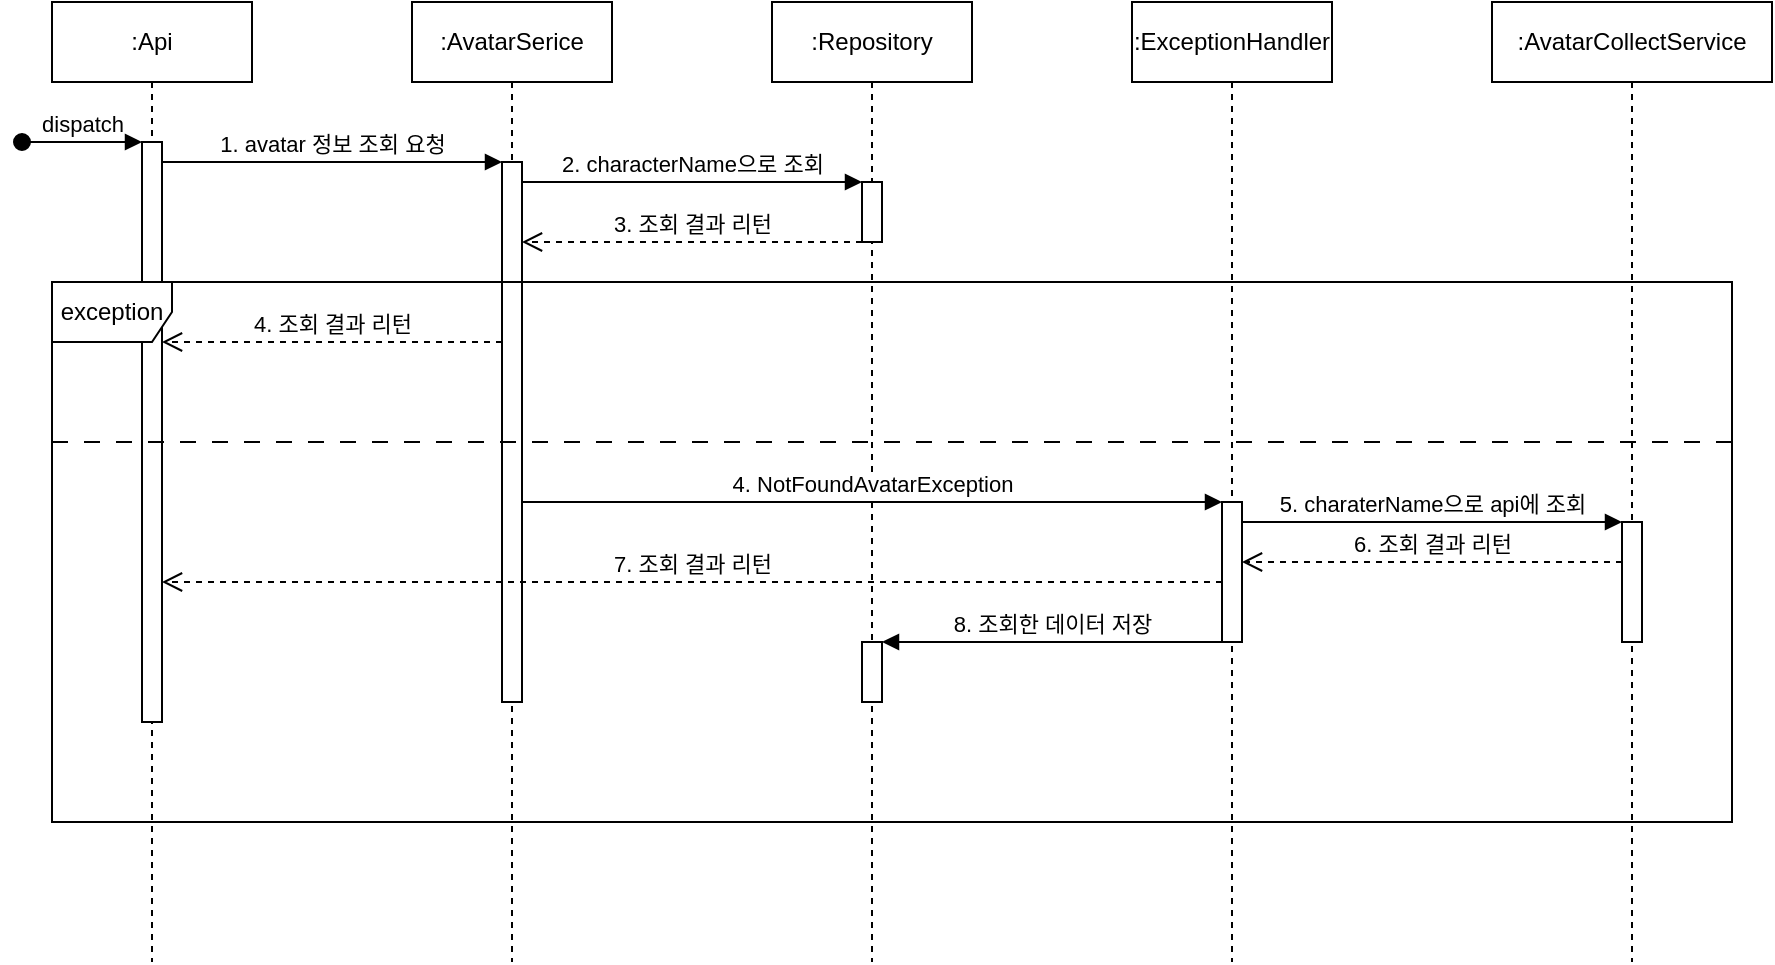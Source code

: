 <mxfile version="22.1.17" type="github">
  <diagram name="Page-1" id="oF4s1JSkIHEOH0VB_uYJ">
    <mxGraphModel dx="1026" dy="684" grid="1" gridSize="10" guides="1" tooltips="1" connect="1" arrows="1" fold="1" page="1" pageScale="1" pageWidth="827" pageHeight="1169" math="0" shadow="0">
      <root>
        <mxCell id="0" />
        <mxCell id="1" parent="0" />
        <mxCell id="3L6Rtp6F7m73qz-CYdAy-1" value=":Api" style="shape=umlLifeline;perimeter=lifelinePerimeter;whiteSpace=wrap;html=1;container=0;dropTarget=0;collapsible=0;recursiveResize=0;outlineConnect=0;portConstraint=eastwest;newEdgeStyle={&quot;edgeStyle&quot;:&quot;elbowEdgeStyle&quot;,&quot;elbow&quot;:&quot;vertical&quot;,&quot;curved&quot;:0,&quot;rounded&quot;:0};" vertex="1" parent="1">
          <mxGeometry x="120" y="40" width="100" height="480" as="geometry" />
        </mxCell>
        <mxCell id="3L6Rtp6F7m73qz-CYdAy-2" value="" style="html=1;points=[];perimeter=orthogonalPerimeter;outlineConnect=0;targetShapes=umlLifeline;portConstraint=eastwest;newEdgeStyle={&quot;edgeStyle&quot;:&quot;elbowEdgeStyle&quot;,&quot;elbow&quot;:&quot;vertical&quot;,&quot;curved&quot;:0,&quot;rounded&quot;:0};" vertex="1" parent="3L6Rtp6F7m73qz-CYdAy-1">
          <mxGeometry x="45" y="70" width="10" height="290" as="geometry" />
        </mxCell>
        <mxCell id="3L6Rtp6F7m73qz-CYdAy-3" value="dispatch" style="html=1;verticalAlign=bottom;startArrow=oval;endArrow=block;startSize=8;edgeStyle=elbowEdgeStyle;elbow=vertical;curved=0;rounded=0;" edge="1" parent="3L6Rtp6F7m73qz-CYdAy-1" target="3L6Rtp6F7m73qz-CYdAy-2">
          <mxGeometry relative="1" as="geometry">
            <mxPoint x="-15" y="70" as="sourcePoint" />
          </mxGeometry>
        </mxCell>
        <mxCell id="3L6Rtp6F7m73qz-CYdAy-5" value=":AvatarSerice" style="shape=umlLifeline;perimeter=lifelinePerimeter;whiteSpace=wrap;html=1;container=0;dropTarget=0;collapsible=0;recursiveResize=0;outlineConnect=0;portConstraint=eastwest;newEdgeStyle={&quot;edgeStyle&quot;:&quot;elbowEdgeStyle&quot;,&quot;elbow&quot;:&quot;vertical&quot;,&quot;curved&quot;:0,&quot;rounded&quot;:0};" vertex="1" parent="1">
          <mxGeometry x="300" y="40" width="100" height="480" as="geometry" />
        </mxCell>
        <mxCell id="3L6Rtp6F7m73qz-CYdAy-6" value="" style="html=1;points=[];perimeter=orthogonalPerimeter;outlineConnect=0;targetShapes=umlLifeline;portConstraint=eastwest;newEdgeStyle={&quot;edgeStyle&quot;:&quot;elbowEdgeStyle&quot;,&quot;elbow&quot;:&quot;vertical&quot;,&quot;curved&quot;:0,&quot;rounded&quot;:0};" vertex="1" parent="3L6Rtp6F7m73qz-CYdAy-5">
          <mxGeometry x="45" y="80" width="10" height="270" as="geometry" />
        </mxCell>
        <mxCell id="3L6Rtp6F7m73qz-CYdAy-7" value="1. avatar 정보 조회 요청" style="html=1;verticalAlign=bottom;endArrow=block;edgeStyle=elbowEdgeStyle;elbow=vertical;curved=0;rounded=0;" edge="1" parent="1" source="3L6Rtp6F7m73qz-CYdAy-2" target="3L6Rtp6F7m73qz-CYdAy-6">
          <mxGeometry relative="1" as="geometry">
            <mxPoint x="275" y="130" as="sourcePoint" />
            <Array as="points">
              <mxPoint x="260" y="120" />
            </Array>
            <mxPoint as="offset" />
          </mxGeometry>
        </mxCell>
        <mxCell id="3L6Rtp6F7m73qz-CYdAy-11" value=":Repository" style="shape=umlLifeline;perimeter=lifelinePerimeter;whiteSpace=wrap;html=1;container=0;dropTarget=0;collapsible=0;recursiveResize=0;outlineConnect=0;portConstraint=eastwest;newEdgeStyle={&quot;edgeStyle&quot;:&quot;elbowEdgeStyle&quot;,&quot;elbow&quot;:&quot;vertical&quot;,&quot;curved&quot;:0,&quot;rounded&quot;:0};" vertex="1" parent="1">
          <mxGeometry x="480" y="40" width="100" height="480" as="geometry" />
        </mxCell>
        <mxCell id="3L6Rtp6F7m73qz-CYdAy-12" value="" style="html=1;points=[];perimeter=orthogonalPerimeter;outlineConnect=0;targetShapes=umlLifeline;portConstraint=eastwest;newEdgeStyle={&quot;edgeStyle&quot;:&quot;elbowEdgeStyle&quot;,&quot;elbow&quot;:&quot;vertical&quot;,&quot;curved&quot;:0,&quot;rounded&quot;:0};" vertex="1" parent="3L6Rtp6F7m73qz-CYdAy-11">
          <mxGeometry x="45" y="90" width="10" height="30" as="geometry" />
        </mxCell>
        <mxCell id="3L6Rtp6F7m73qz-CYdAy-31" value="" style="html=1;points=[];perimeter=orthogonalPerimeter;outlineConnect=0;targetShapes=umlLifeline;portConstraint=eastwest;newEdgeStyle={&quot;edgeStyle&quot;:&quot;elbowEdgeStyle&quot;,&quot;elbow&quot;:&quot;vertical&quot;,&quot;curved&quot;:0,&quot;rounded&quot;:0};" vertex="1" parent="3L6Rtp6F7m73qz-CYdAy-11">
          <mxGeometry x="45" y="320" width="10" height="30" as="geometry" />
        </mxCell>
        <mxCell id="3L6Rtp6F7m73qz-CYdAy-13" value=":ExceptionHandler" style="shape=umlLifeline;perimeter=lifelinePerimeter;whiteSpace=wrap;html=1;container=0;dropTarget=0;collapsible=0;recursiveResize=0;outlineConnect=0;portConstraint=eastwest;newEdgeStyle={&quot;edgeStyle&quot;:&quot;elbowEdgeStyle&quot;,&quot;elbow&quot;:&quot;vertical&quot;,&quot;curved&quot;:0,&quot;rounded&quot;:0};fontSize=12;" vertex="1" parent="1">
          <mxGeometry x="660" y="40" width="100" height="480" as="geometry" />
        </mxCell>
        <mxCell id="3L6Rtp6F7m73qz-CYdAy-14" value="" style="html=1;points=[];perimeter=orthogonalPerimeter;outlineConnect=0;targetShapes=umlLifeline;portConstraint=eastwest;newEdgeStyle={&quot;edgeStyle&quot;:&quot;elbowEdgeStyle&quot;,&quot;elbow&quot;:&quot;vertical&quot;,&quot;curved&quot;:0,&quot;rounded&quot;:0};" vertex="1" parent="3L6Rtp6F7m73qz-CYdAy-13">
          <mxGeometry x="45" y="250" width="10" height="70" as="geometry" />
        </mxCell>
        <mxCell id="3L6Rtp6F7m73qz-CYdAy-15" value="2. characterName으로 조회" style="html=1;verticalAlign=bottom;endArrow=block;edgeStyle=elbowEdgeStyle;elbow=horizontal;curved=0;rounded=0;" edge="1" parent="1" source="3L6Rtp6F7m73qz-CYdAy-6" target="3L6Rtp6F7m73qz-CYdAy-12">
          <mxGeometry relative="1" as="geometry">
            <mxPoint x="350" y="130" as="sourcePoint" />
            <Array as="points">
              <mxPoint x="435" y="130" />
            </Array>
            <mxPoint x="520" y="130" as="targetPoint" />
            <mxPoint as="offset" />
          </mxGeometry>
        </mxCell>
        <mxCell id="3L6Rtp6F7m73qz-CYdAy-17" value="exception" style="shape=umlFrame;whiteSpace=wrap;html=1;pointerEvents=0;" vertex="1" parent="1">
          <mxGeometry x="120" y="180" width="840" height="270" as="geometry" />
        </mxCell>
        <mxCell id="3L6Rtp6F7m73qz-CYdAy-19" value="3. 조회 결과 리턴" style="html=1;verticalAlign=bottom;endArrow=open;dashed=1;endSize=8;edgeStyle=elbowEdgeStyle;elbow=horizontal;curved=0;rounded=0;" edge="1" parent="1" source="3L6Rtp6F7m73qz-CYdAy-12" target="3L6Rtp6F7m73qz-CYdAy-6">
          <mxGeometry relative="1" as="geometry">
            <mxPoint x="350" y="160" as="targetPoint" />
            <Array as="points">
              <mxPoint x="445" y="160" />
            </Array>
            <mxPoint x="520" y="160" as="sourcePoint" />
          </mxGeometry>
        </mxCell>
        <mxCell id="3L6Rtp6F7m73qz-CYdAy-22" value="4. 조회 결과 리턴" style="html=1;verticalAlign=bottom;endArrow=open;dashed=1;endSize=8;edgeStyle=elbowEdgeStyle;elbow=horizontal;curved=0;rounded=0;" edge="1" parent="1" source="3L6Rtp6F7m73qz-CYdAy-6" target="3L6Rtp6F7m73qz-CYdAy-2">
          <mxGeometry relative="1" as="geometry">
            <mxPoint x="170" y="200" as="targetPoint" />
            <Array as="points">
              <mxPoint x="320" y="210" />
              <mxPoint x="330" y="200" />
              <mxPoint x="260" y="200" />
            </Array>
            <mxPoint x="340" y="200" as="sourcePoint" />
          </mxGeometry>
        </mxCell>
        <mxCell id="3L6Rtp6F7m73qz-CYdAy-28" value=":AvatarCollectService" style="shape=umlLifeline;perimeter=lifelinePerimeter;whiteSpace=wrap;html=1;container=0;dropTarget=0;collapsible=0;recursiveResize=0;outlineConnect=0;portConstraint=eastwest;newEdgeStyle={&quot;edgeStyle&quot;:&quot;elbowEdgeStyle&quot;,&quot;elbow&quot;:&quot;vertical&quot;,&quot;curved&quot;:0,&quot;rounded&quot;:0};fontSize=12;" vertex="1" parent="1">
          <mxGeometry x="840" y="40" width="140" height="480" as="geometry" />
        </mxCell>
        <mxCell id="3L6Rtp6F7m73qz-CYdAy-29" value="" style="html=1;points=[];perimeter=orthogonalPerimeter;outlineConnect=0;targetShapes=umlLifeline;portConstraint=eastwest;newEdgeStyle={&quot;edgeStyle&quot;:&quot;elbowEdgeStyle&quot;,&quot;elbow&quot;:&quot;vertical&quot;,&quot;curved&quot;:0,&quot;rounded&quot;:0};" vertex="1" parent="3L6Rtp6F7m73qz-CYdAy-28">
          <mxGeometry x="65" y="260" width="10" height="60" as="geometry" />
        </mxCell>
        <mxCell id="3L6Rtp6F7m73qz-CYdAy-24" value="" style="line;strokeWidth=1;fillColor=none;align=left;verticalAlign=middle;spacingTop=-1;spacingLeft=3;spacingRight=3;rotatable=0;labelPosition=right;points=[];portConstraint=eastwest;strokeColor=default;dashed=1;dashPattern=8 8;" vertex="1" parent="1">
          <mxGeometry x="120" y="256" width="840" height="8" as="geometry" />
        </mxCell>
        <mxCell id="3L6Rtp6F7m73qz-CYdAy-33" value="4. NotFoundAvatarException" style="html=1;verticalAlign=bottom;endArrow=block;edgeStyle=elbowEdgeStyle;elbow=vertical;curved=0;rounded=0;" edge="1" parent="1" source="3L6Rtp6F7m73qz-CYdAy-6" target="3L6Rtp6F7m73qz-CYdAy-14">
          <mxGeometry relative="1" as="geometry">
            <mxPoint x="360" y="279.5" as="sourcePoint" />
            <Array as="points">
              <mxPoint x="650" y="290" />
              <mxPoint x="600" y="280" />
              <mxPoint x="560" y="350" />
              <mxPoint x="440" y="279.5" />
            </Array>
            <mxPoint x="530" y="279.5" as="targetPoint" />
            <mxPoint as="offset" />
          </mxGeometry>
        </mxCell>
        <mxCell id="3L6Rtp6F7m73qz-CYdAy-37" value="5. charaterName으로 api에 조회" style="html=1;verticalAlign=bottom;endArrow=block;edgeStyle=elbowEdgeStyle;elbow=vertical;curved=0;rounded=0;" edge="1" parent="1" source="3L6Rtp6F7m73qz-CYdAy-14" target="3L6Rtp6F7m73qz-CYdAy-29">
          <mxGeometry relative="1" as="geometry">
            <mxPoint x="525" y="300" as="sourcePoint" />
            <Array as="points">
              <mxPoint x="820" y="300" />
              <mxPoint x="770" y="290" />
              <mxPoint x="730" y="360" />
              <mxPoint x="610" y="289.5" />
            </Array>
            <mxPoint x="875" y="300" as="targetPoint" />
            <mxPoint as="offset" />
          </mxGeometry>
        </mxCell>
        <mxCell id="3L6Rtp6F7m73qz-CYdAy-38" value="6. 조회 결과 리턴" style="html=1;verticalAlign=bottom;endArrow=open;dashed=1;endSize=8;edgeStyle=elbowEdgeStyle;elbow=horizontal;curved=0;rounded=0;" edge="1" parent="1" source="3L6Rtp6F7m73qz-CYdAy-29" target="3L6Rtp6F7m73qz-CYdAy-14">
          <mxGeometry relative="1" as="geometry">
            <mxPoint x="730" y="320" as="targetPoint" />
            <Array as="points">
              <mxPoint x="820" y="320" />
            </Array>
            <mxPoint x="900" y="320" as="sourcePoint" />
          </mxGeometry>
        </mxCell>
        <mxCell id="3L6Rtp6F7m73qz-CYdAy-41" value="7. 조회 결과 리턴" style="html=1;verticalAlign=bottom;endArrow=open;dashed=1;endSize=8;edgeStyle=elbowEdgeStyle;elbow=horizontal;curved=0;rounded=0;" edge="1" parent="1" source="3L6Rtp6F7m73qz-CYdAy-14" target="3L6Rtp6F7m73qz-CYdAy-2">
          <mxGeometry relative="1" as="geometry">
            <mxPoint x="510" y="330" as="targetPoint" />
            <Array as="points">
              <mxPoint x="615" y="330" />
            </Array>
            <mxPoint x="710" y="330" as="sourcePoint" />
          </mxGeometry>
        </mxCell>
        <mxCell id="3L6Rtp6F7m73qz-CYdAy-42" value="8. 조회한 데이터 저장" style="html=1;verticalAlign=bottom;endArrow=none;edgeStyle=elbowEdgeStyle;elbow=vertical;curved=0;rounded=0;startArrow=block;startFill=1;endFill=0;" edge="1" parent="1" source="3L6Rtp6F7m73qz-CYdAy-31" target="3L6Rtp6F7m73qz-CYdAy-14">
          <mxGeometry relative="1" as="geometry">
            <mxPoint x="530" y="360" as="sourcePoint" />
            <Array as="points">
              <mxPoint x="635" y="360" />
              <mxPoint x="585" y="350" />
              <mxPoint x="545" y="420" />
              <mxPoint x="425" y="349.5" />
            </Array>
            <mxPoint x="720" y="360" as="targetPoint" />
            <mxPoint as="offset" />
          </mxGeometry>
        </mxCell>
      </root>
    </mxGraphModel>
  </diagram>
</mxfile>
